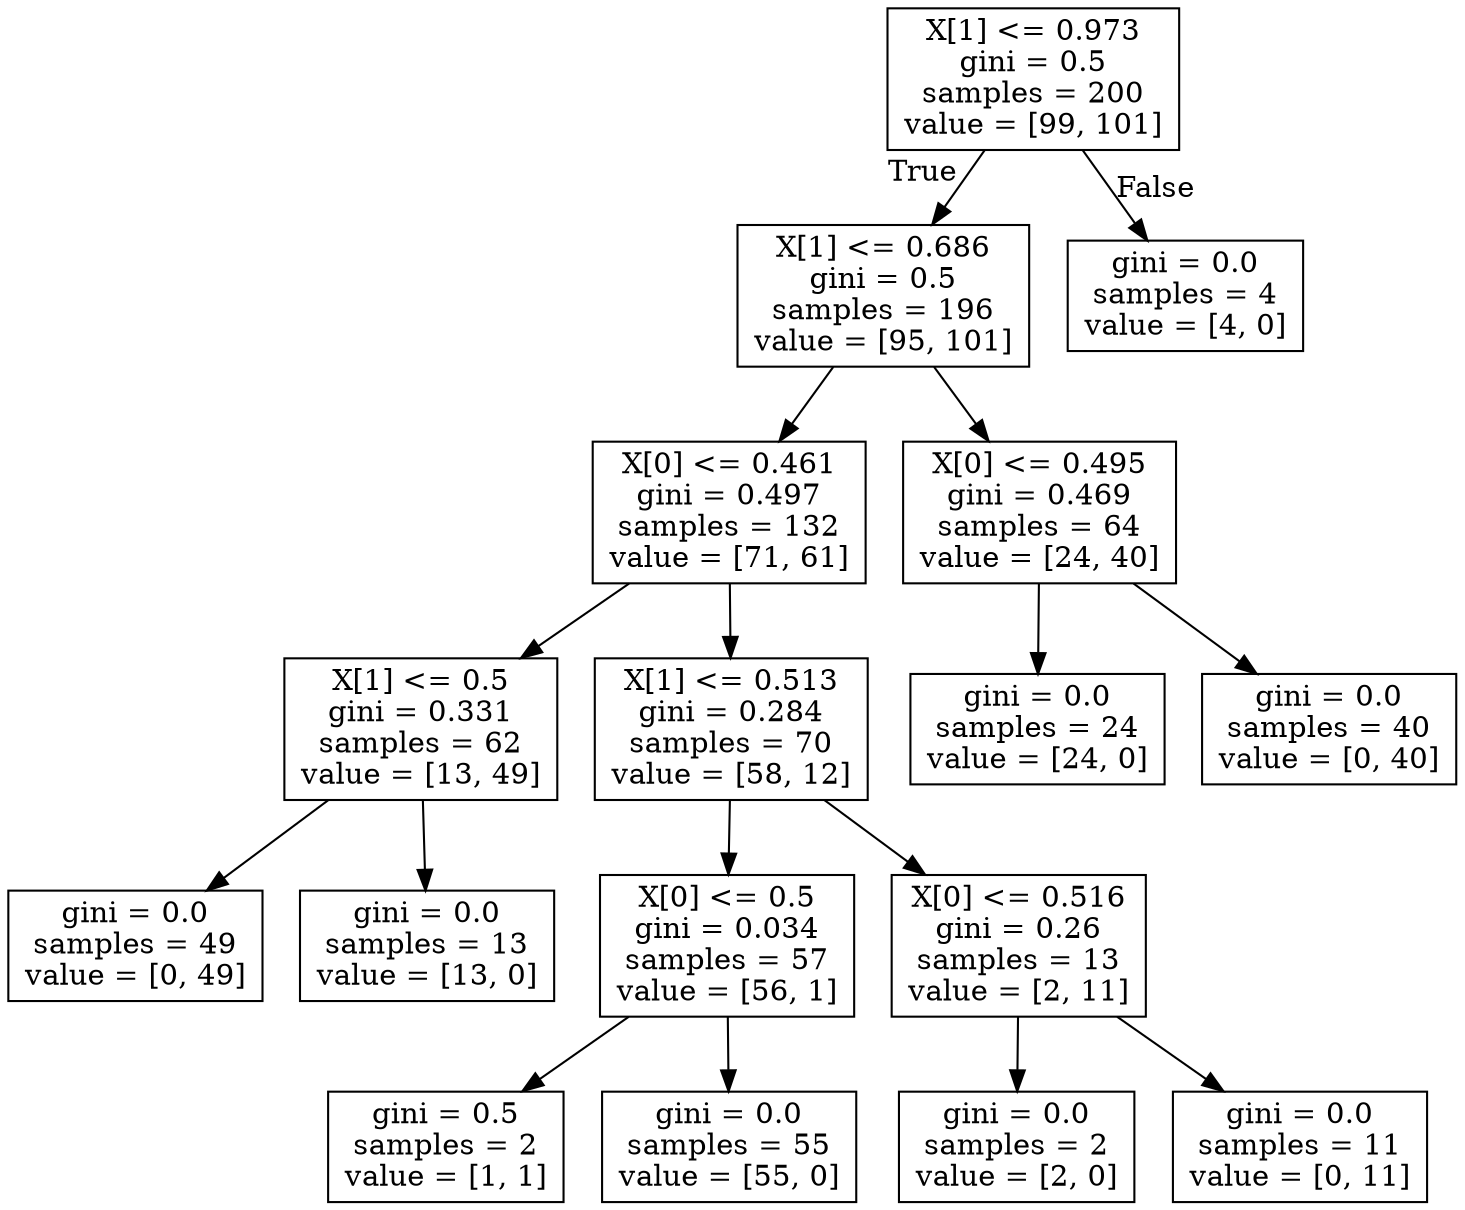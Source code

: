digraph Tree {
node [shape=box] ;
0 [label="X[1] <= 0.973\ngini = 0.5\nsamples = 200\nvalue = [99, 101]"] ;
1 [label="X[1] <= 0.686\ngini = 0.5\nsamples = 196\nvalue = [95, 101]"] ;
0 -> 1 [labeldistance=2.5, labelangle=45, headlabel="True"] ;
2 [label="X[0] <= 0.461\ngini = 0.497\nsamples = 132\nvalue = [71, 61]"] ;
1 -> 2 ;
3 [label="X[1] <= 0.5\ngini = 0.331\nsamples = 62\nvalue = [13, 49]"] ;
2 -> 3 ;
4 [label="gini = 0.0\nsamples = 49\nvalue = [0, 49]"] ;
3 -> 4 ;
5 [label="gini = 0.0\nsamples = 13\nvalue = [13, 0]"] ;
3 -> 5 ;
6 [label="X[1] <= 0.513\ngini = 0.284\nsamples = 70\nvalue = [58, 12]"] ;
2 -> 6 ;
7 [label="X[0] <= 0.5\ngini = 0.034\nsamples = 57\nvalue = [56, 1]"] ;
6 -> 7 ;
8 [label="gini = 0.5\nsamples = 2\nvalue = [1, 1]"] ;
7 -> 8 ;
9 [label="gini = 0.0\nsamples = 55\nvalue = [55, 0]"] ;
7 -> 9 ;
10 [label="X[0] <= 0.516\ngini = 0.26\nsamples = 13\nvalue = [2, 11]"] ;
6 -> 10 ;
11 [label="gini = 0.0\nsamples = 2\nvalue = [2, 0]"] ;
10 -> 11 ;
12 [label="gini = 0.0\nsamples = 11\nvalue = [0, 11]"] ;
10 -> 12 ;
13 [label="X[0] <= 0.495\ngini = 0.469\nsamples = 64\nvalue = [24, 40]"] ;
1 -> 13 ;
14 [label="gini = 0.0\nsamples = 24\nvalue = [24, 0]"] ;
13 -> 14 ;
15 [label="gini = 0.0\nsamples = 40\nvalue = [0, 40]"] ;
13 -> 15 ;
16 [label="gini = 0.0\nsamples = 4\nvalue = [4, 0]"] ;
0 -> 16 [labeldistance=2.5, labelangle=-45, headlabel="False"] ;
}